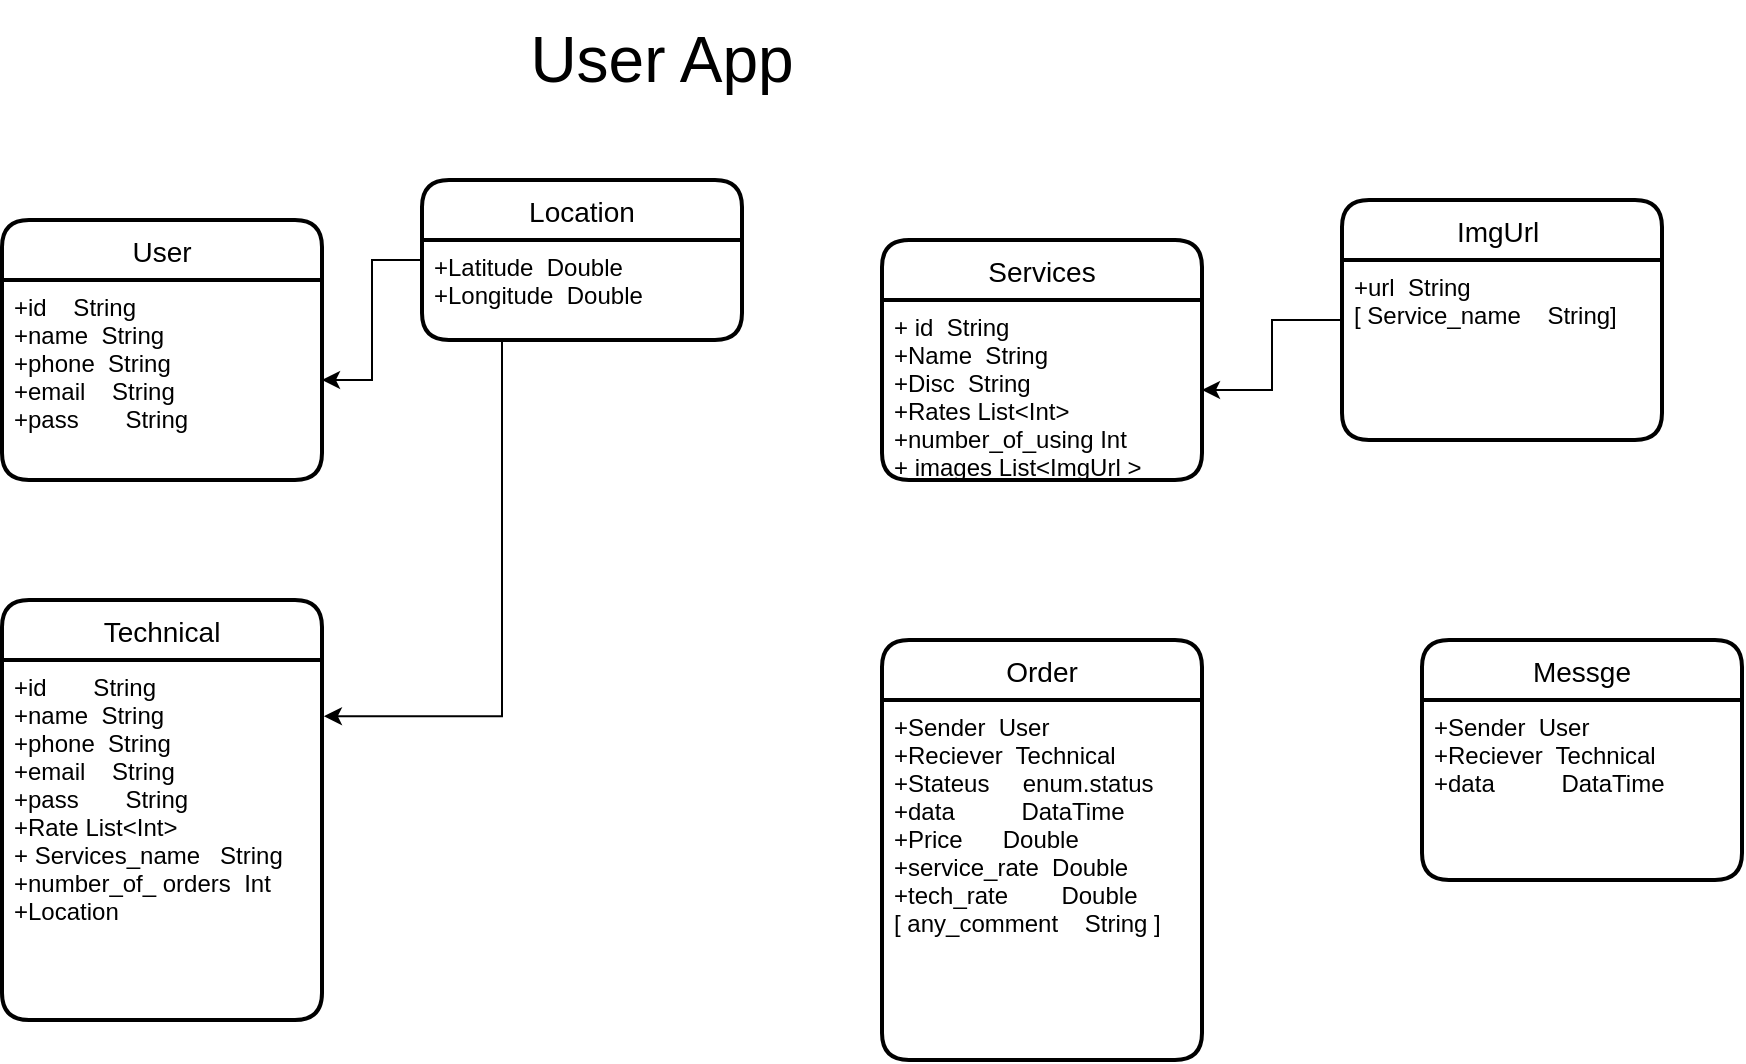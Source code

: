 <mxfile version="14.9.2" type="github">
  <diagram id="zn2WG8OpFJcc6ndCbWCM" name="Page-1">
    <mxGraphModel dx="1021" dy="567" grid="1" gridSize="10" guides="1" tooltips="1" connect="1" arrows="1" fold="1" page="1" pageScale="1" pageWidth="850" pageHeight="1100" math="0" shadow="0">
      <root>
        <mxCell id="0" />
        <mxCell id="1" parent="0" />
        <mxCell id="xqwwxXM2ZZvY7xHnHfG4-2" value="&lt;font style=&quot;font-size: 32px&quot;&gt;User App&lt;/font&gt;" style="text;html=1;strokeColor=none;fillColor=none;align=center;verticalAlign=middle;whiteSpace=wrap;rounded=0;" vertex="1" parent="1">
          <mxGeometry x="300" y="420" width="200" height="60" as="geometry" />
        </mxCell>
        <mxCell id="xqwwxXM2ZZvY7xHnHfG4-24" value="User" style="swimlane;childLayout=stackLayout;horizontal=1;startSize=30;horizontalStack=0;rounded=1;fontSize=14;fontStyle=0;strokeWidth=2;resizeParent=0;resizeLast=1;shadow=0;dashed=0;align=center;" vertex="1" parent="1">
          <mxGeometry x="70" y="530" width="160" height="130" as="geometry" />
        </mxCell>
        <mxCell id="xqwwxXM2ZZvY7xHnHfG4-25" value="+id    String&#xa;+name  String&#xa;+phone  String&#xa;+email    String&#xa;+pass       String&#xa; " style="align=left;strokeColor=none;fillColor=none;spacingLeft=4;fontSize=12;verticalAlign=top;resizable=0;rotatable=0;part=1;" vertex="1" parent="xqwwxXM2ZZvY7xHnHfG4-24">
          <mxGeometry y="30" width="160" height="100" as="geometry" />
        </mxCell>
        <mxCell id="xqwwxXM2ZZvY7xHnHfG4-38" style="edgeStyle=orthogonalEdgeStyle;rounded=0;orthogonalLoop=1;jettySize=auto;html=1;exitX=0.5;exitY=1;exitDx=0;exitDy=0;" edge="1" parent="xqwwxXM2ZZvY7xHnHfG4-24" source="xqwwxXM2ZZvY7xHnHfG4-25" target="xqwwxXM2ZZvY7xHnHfG4-25">
          <mxGeometry relative="1" as="geometry" />
        </mxCell>
        <mxCell id="xqwwxXM2ZZvY7xHnHfG4-30" value="" style="edgeStyle=orthogonalEdgeStyle;rounded=0;orthogonalLoop=1;jettySize=auto;html=1;" edge="1" parent="1" source="xqwwxXM2ZZvY7xHnHfG4-27" target="xqwwxXM2ZZvY7xHnHfG4-25">
          <mxGeometry relative="1" as="geometry" />
        </mxCell>
        <mxCell id="xqwwxXM2ZZvY7xHnHfG4-27" value="Location" style="swimlane;childLayout=stackLayout;horizontal=1;startSize=30;horizontalStack=0;rounded=1;fontSize=14;fontStyle=0;strokeWidth=2;resizeParent=0;resizeLast=1;shadow=0;dashed=0;align=center;" vertex="1" parent="1">
          <mxGeometry x="280" y="510" width="160" height="80" as="geometry" />
        </mxCell>
        <mxCell id="xqwwxXM2ZZvY7xHnHfG4-28" value="+Latitude  Double&#xa;+Longitude  Double" style="align=left;strokeColor=none;fillColor=none;spacingLeft=4;fontSize=12;verticalAlign=top;resizable=0;rotatable=0;part=1;" vertex="1" parent="xqwwxXM2ZZvY7xHnHfG4-27">
          <mxGeometry y="30" width="160" height="50" as="geometry" />
        </mxCell>
        <mxCell id="xqwwxXM2ZZvY7xHnHfG4-31" value="Services" style="swimlane;childLayout=stackLayout;horizontal=1;startSize=30;horizontalStack=0;rounded=1;fontSize=14;fontStyle=0;strokeWidth=2;resizeParent=0;resizeLast=1;shadow=0;dashed=0;align=center;" vertex="1" parent="1">
          <mxGeometry x="510" y="540" width="160" height="120" as="geometry" />
        </mxCell>
        <mxCell id="xqwwxXM2ZZvY7xHnHfG4-32" value="+ id  String&#xa;+Name  String&#xa;+Disc  String&#xa;+Rates List&lt;Int&gt;&#xa;+number_of_using Int&#xa;+ images List&lt;ImgUrl &gt;" style="align=left;strokeColor=none;fillColor=none;spacingLeft=4;fontSize=12;verticalAlign=top;resizable=0;rotatable=0;part=1;" vertex="1" parent="xqwwxXM2ZZvY7xHnHfG4-31">
          <mxGeometry y="30" width="160" height="90" as="geometry" />
        </mxCell>
        <mxCell id="xqwwxXM2ZZvY7xHnHfG4-35" value="" style="edgeStyle=orthogonalEdgeStyle;rounded=0;orthogonalLoop=1;jettySize=auto;html=1;" edge="1" parent="1" source="xqwwxXM2ZZvY7xHnHfG4-33" target="xqwwxXM2ZZvY7xHnHfG4-32">
          <mxGeometry relative="1" as="geometry" />
        </mxCell>
        <mxCell id="xqwwxXM2ZZvY7xHnHfG4-33" value="ImgUrl " style="swimlane;childLayout=stackLayout;horizontal=1;startSize=30;horizontalStack=0;rounded=1;fontSize=14;fontStyle=0;strokeWidth=2;resizeParent=0;resizeLast=1;shadow=0;dashed=0;align=center;" vertex="1" parent="1">
          <mxGeometry x="740" y="520" width="160" height="120" as="geometry" />
        </mxCell>
        <mxCell id="xqwwxXM2ZZvY7xHnHfG4-34" value="+url  String &#xa;[ Service_name    String]&#xa;" style="align=left;strokeColor=none;fillColor=none;spacingLeft=4;fontSize=12;verticalAlign=top;resizable=0;rotatable=0;part=1;" vertex="1" parent="xqwwxXM2ZZvY7xHnHfG4-33">
          <mxGeometry y="30" width="160" height="90" as="geometry" />
        </mxCell>
        <mxCell id="xqwwxXM2ZZvY7xHnHfG4-36" value="Technical" style="swimlane;childLayout=stackLayout;horizontal=1;startSize=30;horizontalStack=0;rounded=1;fontSize=14;fontStyle=0;strokeWidth=2;resizeParent=0;resizeLast=1;shadow=0;dashed=0;align=center;" vertex="1" parent="1">
          <mxGeometry x="70" y="720" width="160" height="210" as="geometry" />
        </mxCell>
        <mxCell id="xqwwxXM2ZZvY7xHnHfG4-37" value="+id       String&#xa;+name  String&#xa;+phone  String&#xa;+email    String&#xa;+pass       String&#xa;+Rate List&lt;Int&gt;&#xa;+ Services_name   String&#xa;+number_of_ orders  Int&#xa;+Location " style="align=left;strokeColor=none;fillColor=none;spacingLeft=4;fontSize=12;verticalAlign=top;resizable=0;rotatable=0;part=1;" vertex="1" parent="xqwwxXM2ZZvY7xHnHfG4-36">
          <mxGeometry y="30" width="160" height="180" as="geometry" />
        </mxCell>
        <mxCell id="xqwwxXM2ZZvY7xHnHfG4-39" style="edgeStyle=orthogonalEdgeStyle;rounded=0;orthogonalLoop=1;jettySize=auto;html=1;exitX=0.25;exitY=1;exitDx=0;exitDy=0;entryX=1.006;entryY=0.156;entryDx=0;entryDy=0;entryPerimeter=0;" edge="1" parent="1" source="xqwwxXM2ZZvY7xHnHfG4-28" target="xqwwxXM2ZZvY7xHnHfG4-37">
          <mxGeometry relative="1" as="geometry">
            <mxPoint x="320" y="850" as="targetPoint" />
          </mxGeometry>
        </mxCell>
        <mxCell id="xqwwxXM2ZZvY7xHnHfG4-40" value="Order" style="swimlane;childLayout=stackLayout;horizontal=1;startSize=30;horizontalStack=0;rounded=1;fontSize=14;fontStyle=0;strokeWidth=2;resizeParent=0;resizeLast=1;shadow=0;dashed=0;align=center;" vertex="1" parent="1">
          <mxGeometry x="510" y="740" width="160" height="210" as="geometry" />
        </mxCell>
        <mxCell id="xqwwxXM2ZZvY7xHnHfG4-41" value="+Sender  User&#xa;+Reciever  Technical&#xa;+Stateus     enum.status&#xa;+data          DataTime&#xa;+Price      Double&#xa;+service_rate  Double&#xa;+tech_rate        Double&#xa;[ any_comment    String ]" style="align=left;strokeColor=none;fillColor=none;spacingLeft=4;fontSize=12;verticalAlign=top;resizable=0;rotatable=0;part=1;" vertex="1" parent="xqwwxXM2ZZvY7xHnHfG4-40">
          <mxGeometry y="30" width="160" height="180" as="geometry" />
        </mxCell>
        <mxCell id="xqwwxXM2ZZvY7xHnHfG4-42" value="Messge" style="swimlane;childLayout=stackLayout;horizontal=1;startSize=30;horizontalStack=0;rounded=1;fontSize=14;fontStyle=0;strokeWidth=2;resizeParent=0;resizeLast=1;shadow=0;dashed=0;align=center;" vertex="1" parent="1">
          <mxGeometry x="780" y="740" width="160" height="120" as="geometry" />
        </mxCell>
        <mxCell id="xqwwxXM2ZZvY7xHnHfG4-43" value="+Sender  User&#xa;+Reciever  Technical&#xa;+data          DataTime" style="align=left;strokeColor=none;fillColor=none;spacingLeft=4;fontSize=12;verticalAlign=top;resizable=0;rotatable=0;part=1;" vertex="1" parent="xqwwxXM2ZZvY7xHnHfG4-42">
          <mxGeometry y="30" width="160" height="90" as="geometry" />
        </mxCell>
      </root>
    </mxGraphModel>
  </diagram>
</mxfile>
